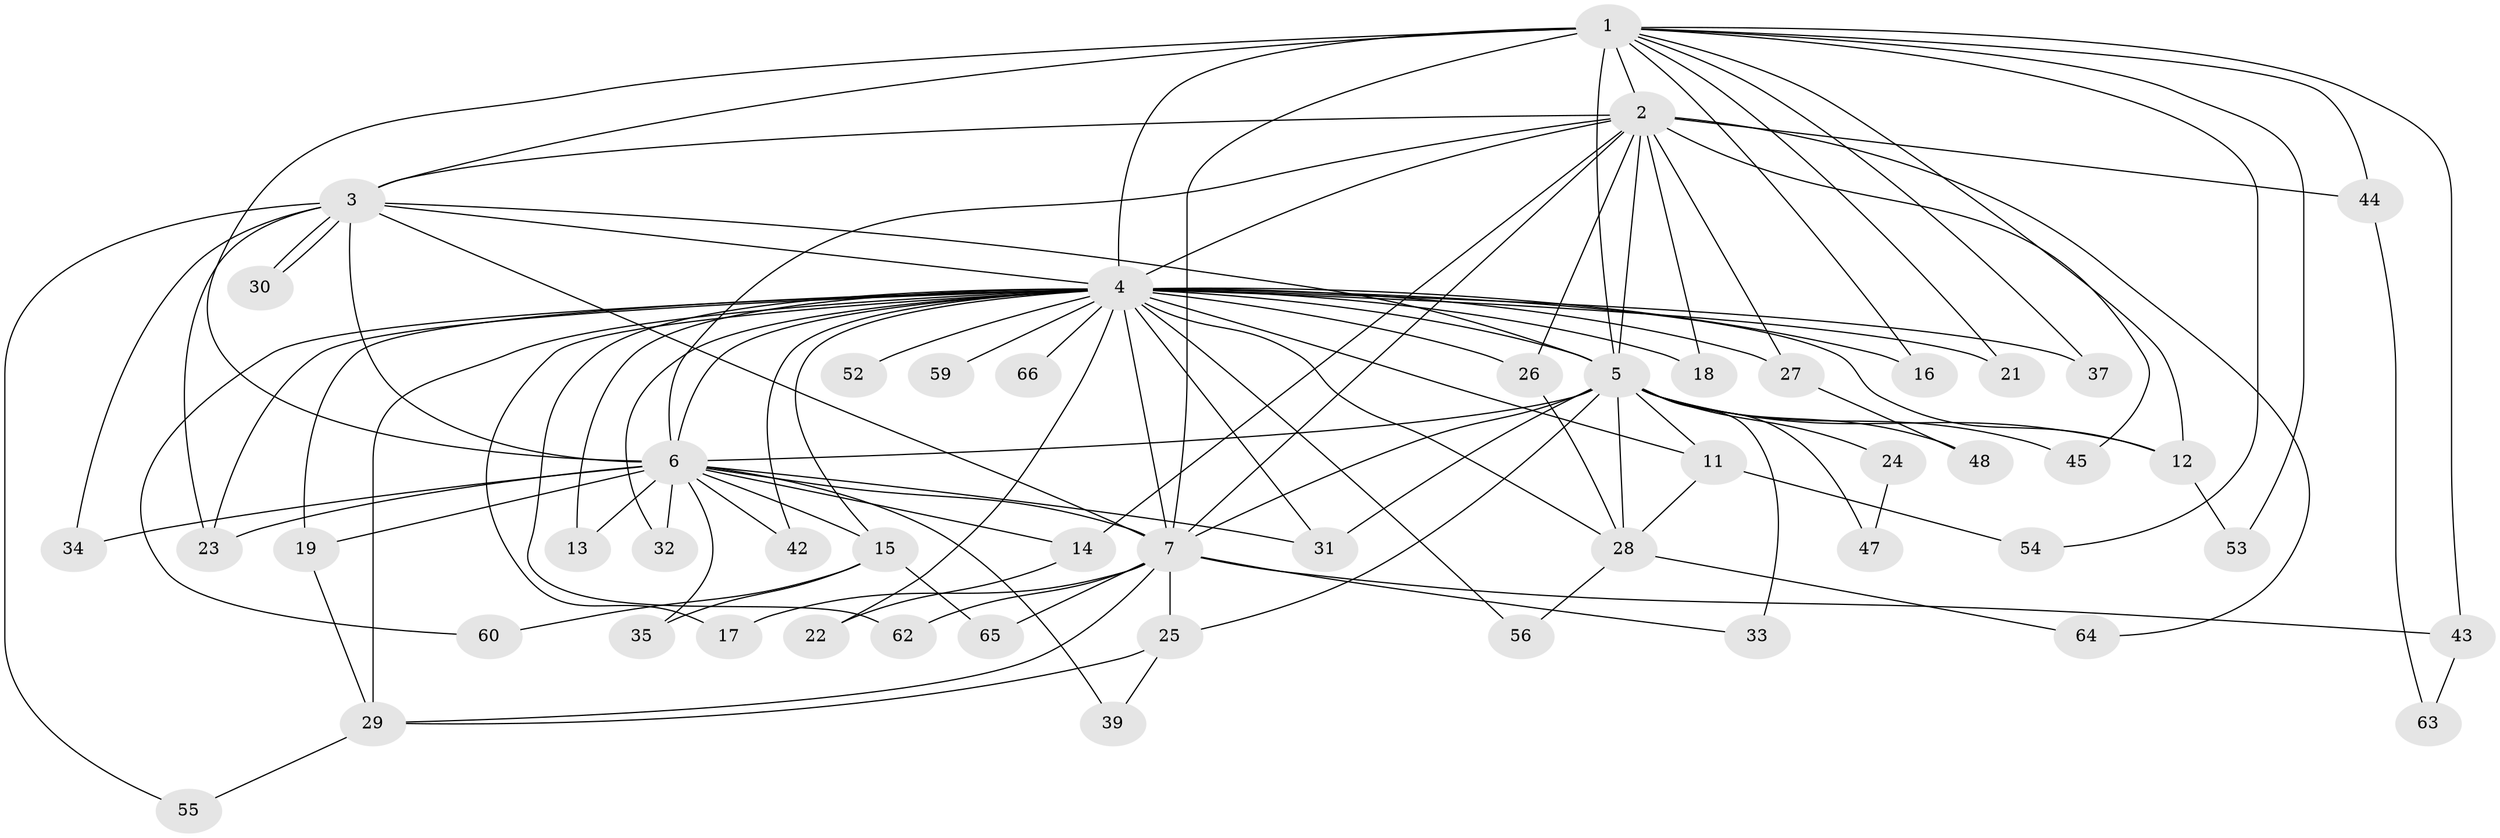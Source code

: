 // original degree distribution, {15: 0.045454545454545456, 17: 0.045454545454545456, 24: 0.030303030303030304, 16: 0.015151515151515152, 13: 0.015151515151515152, 4: 0.045454545454545456, 3: 0.16666666666666666, 2: 0.5757575757575758, 5: 0.06060606060606061}
// Generated by graph-tools (version 1.1) at 2025/41/03/06/25 10:41:36]
// undirected, 51 vertices, 112 edges
graph export_dot {
graph [start="1"]
  node [color=gray90,style=filled];
  1 [super="+46"];
  2 [super="+58"];
  3 [super="+38"];
  4 [super="+9"];
  5 [super="+10"];
  6 [super="+8"];
  7 [super="+57"];
  11 [super="+61"];
  12 [super="+51"];
  13;
  14 [super="+20"];
  15;
  16;
  17;
  18;
  19;
  21;
  22;
  23 [super="+50"];
  24;
  25 [super="+49"];
  26;
  27;
  28 [super="+41"];
  29 [super="+36"];
  30;
  31 [super="+40"];
  32;
  33;
  34;
  35;
  37;
  39;
  42;
  43;
  44;
  45;
  47;
  48;
  52;
  53;
  54;
  55;
  56;
  59;
  60;
  62;
  63;
  64;
  65;
  66;
  1 -- 2;
  1 -- 3;
  1 -- 4 [weight=3];
  1 -- 5 [weight=2];
  1 -- 6 [weight=2];
  1 -- 7;
  1 -- 16;
  1 -- 21;
  1 -- 37;
  1 -- 43;
  1 -- 44;
  1 -- 53;
  1 -- 54;
  1 -- 12;
  2 -- 3;
  2 -- 4 [weight=2];
  2 -- 5 [weight=2];
  2 -- 6 [weight=3];
  2 -- 7;
  2 -- 14;
  2 -- 18;
  2 -- 26;
  2 -- 27;
  2 -- 44;
  2 -- 45;
  2 -- 64;
  3 -- 4 [weight=2];
  3 -- 5 [weight=3];
  3 -- 6 [weight=2];
  3 -- 7;
  3 -- 23;
  3 -- 30;
  3 -- 30;
  3 -- 34;
  3 -- 55;
  4 -- 5 [weight=4];
  4 -- 6 [weight=4];
  4 -- 7 [weight=3];
  4 -- 12;
  4 -- 13;
  4 -- 17;
  4 -- 18;
  4 -- 19;
  4 -- 21;
  4 -- 22;
  4 -- 27;
  4 -- 31;
  4 -- 37;
  4 -- 52 [weight=2];
  4 -- 60;
  4 -- 66 [weight=2];
  4 -- 11;
  4 -- 15;
  4 -- 16;
  4 -- 26;
  4 -- 28;
  4 -- 29;
  4 -- 32;
  4 -- 42;
  4 -- 56;
  4 -- 59;
  4 -- 62;
  4 -- 23;
  5 -- 6 [weight=4];
  5 -- 7 [weight=2];
  5 -- 12;
  5 -- 24 [weight=2];
  5 -- 25;
  5 -- 33;
  5 -- 45;
  5 -- 48;
  5 -- 11;
  5 -- 47;
  5 -- 28;
  5 -- 31;
  6 -- 7 [weight=2];
  6 -- 13;
  6 -- 15;
  6 -- 23;
  6 -- 35;
  6 -- 39;
  6 -- 32;
  6 -- 34;
  6 -- 42;
  6 -- 14 [weight=2];
  6 -- 19;
  6 -- 31;
  7 -- 17;
  7 -- 25;
  7 -- 29;
  7 -- 33;
  7 -- 43;
  7 -- 62;
  7 -- 65;
  11 -- 54;
  11 -- 28;
  12 -- 53;
  14 -- 22;
  15 -- 35;
  15 -- 60;
  15 -- 65;
  19 -- 29;
  24 -- 47;
  25 -- 39;
  25 -- 29;
  26 -- 28;
  27 -- 48;
  28 -- 56;
  28 -- 64;
  29 -- 55;
  43 -- 63;
  44 -- 63;
}
